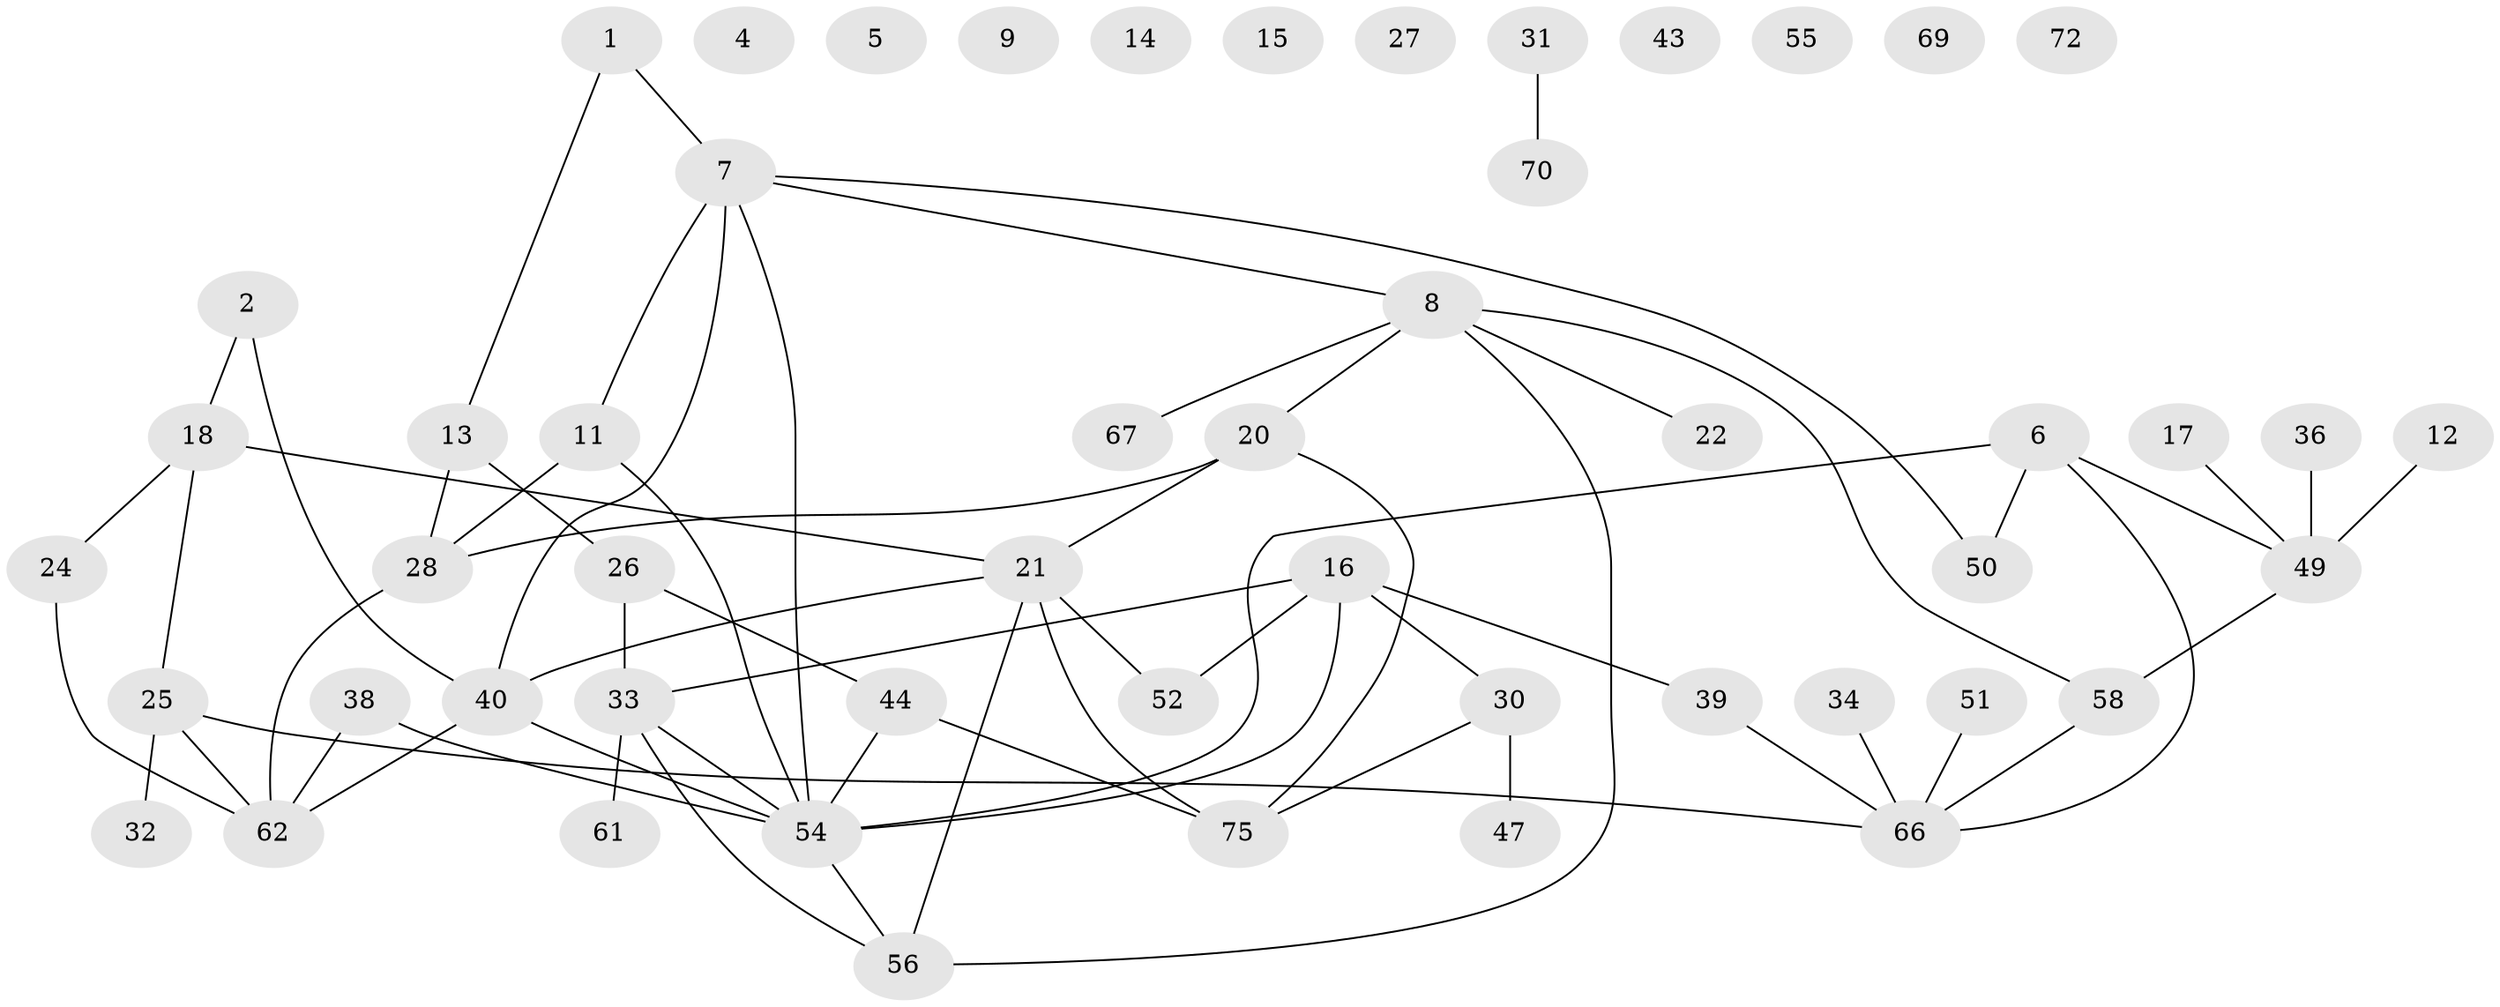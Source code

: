 // original degree distribution, {1: 0.16455696202531644, 2: 0.26582278481012656, 3: 0.21518987341772153, 0: 0.12658227848101267, 5: 0.05063291139240506, 4: 0.1518987341772152, 8: 0.012658227848101266, 6: 0.012658227848101266}
// Generated by graph-tools (version 1.1) at 2025/41/03/06/25 10:41:23]
// undirected, 52 vertices, 65 edges
graph export_dot {
graph [start="1"]
  node [color=gray90,style=filled];
  1 [super="+3"];
  2;
  4;
  5;
  6 [super="+10"];
  7 [super="+41"];
  8 [super="+37"];
  9;
  11 [super="+46"];
  12;
  13 [super="+19"];
  14;
  15;
  16 [super="+35"];
  17;
  18 [super="+23"];
  20 [super="+64"];
  21 [super="+59"];
  22;
  24 [super="+29"];
  25 [super="+78"];
  26;
  27;
  28 [super="+60"];
  30 [super="+42"];
  31 [super="+79"];
  32;
  33 [super="+53"];
  34;
  36;
  38 [super="+48"];
  39 [super="+45"];
  40 [super="+71"];
  43;
  44;
  47 [super="+73"];
  49 [super="+57"];
  50;
  51;
  52;
  54 [super="+65"];
  55;
  56 [super="+68"];
  58 [super="+77"];
  61 [super="+63"];
  62 [super="+76"];
  66 [super="+74"];
  67;
  69;
  70;
  72;
  75;
  1 -- 13;
  1 -- 7;
  2 -- 18;
  2 -- 40;
  6 -- 66;
  6 -- 49;
  6 -- 50;
  6 -- 54;
  7 -- 40;
  7 -- 50;
  7 -- 11;
  7 -- 54;
  7 -- 8;
  8 -- 56;
  8 -- 67;
  8 -- 20;
  8 -- 58;
  8 -- 22;
  11 -- 28;
  11 -- 54;
  12 -- 49;
  13 -- 26 [weight=2];
  13 -- 28;
  16 -- 39;
  16 -- 52;
  16 -- 30;
  16 -- 33;
  16 -- 54;
  17 -- 49;
  18 -- 21;
  18 -- 24;
  18 -- 25;
  20 -- 75;
  20 -- 28 [weight=2];
  20 -- 21;
  21 -- 52;
  21 -- 75;
  21 -- 56;
  21 -- 40;
  24 -- 62;
  25 -- 62;
  25 -- 32;
  25 -- 66;
  26 -- 44;
  26 -- 33;
  28 -- 62;
  30 -- 47;
  30 -- 75;
  31 -- 70;
  33 -- 61;
  33 -- 56;
  33 -- 54;
  34 -- 66;
  36 -- 49;
  38 -- 62;
  38 -- 54;
  39 -- 66;
  40 -- 54;
  40 -- 62;
  44 -- 75;
  44 -- 54;
  49 -- 58;
  51 -- 66;
  54 -- 56;
  58 -- 66;
}
